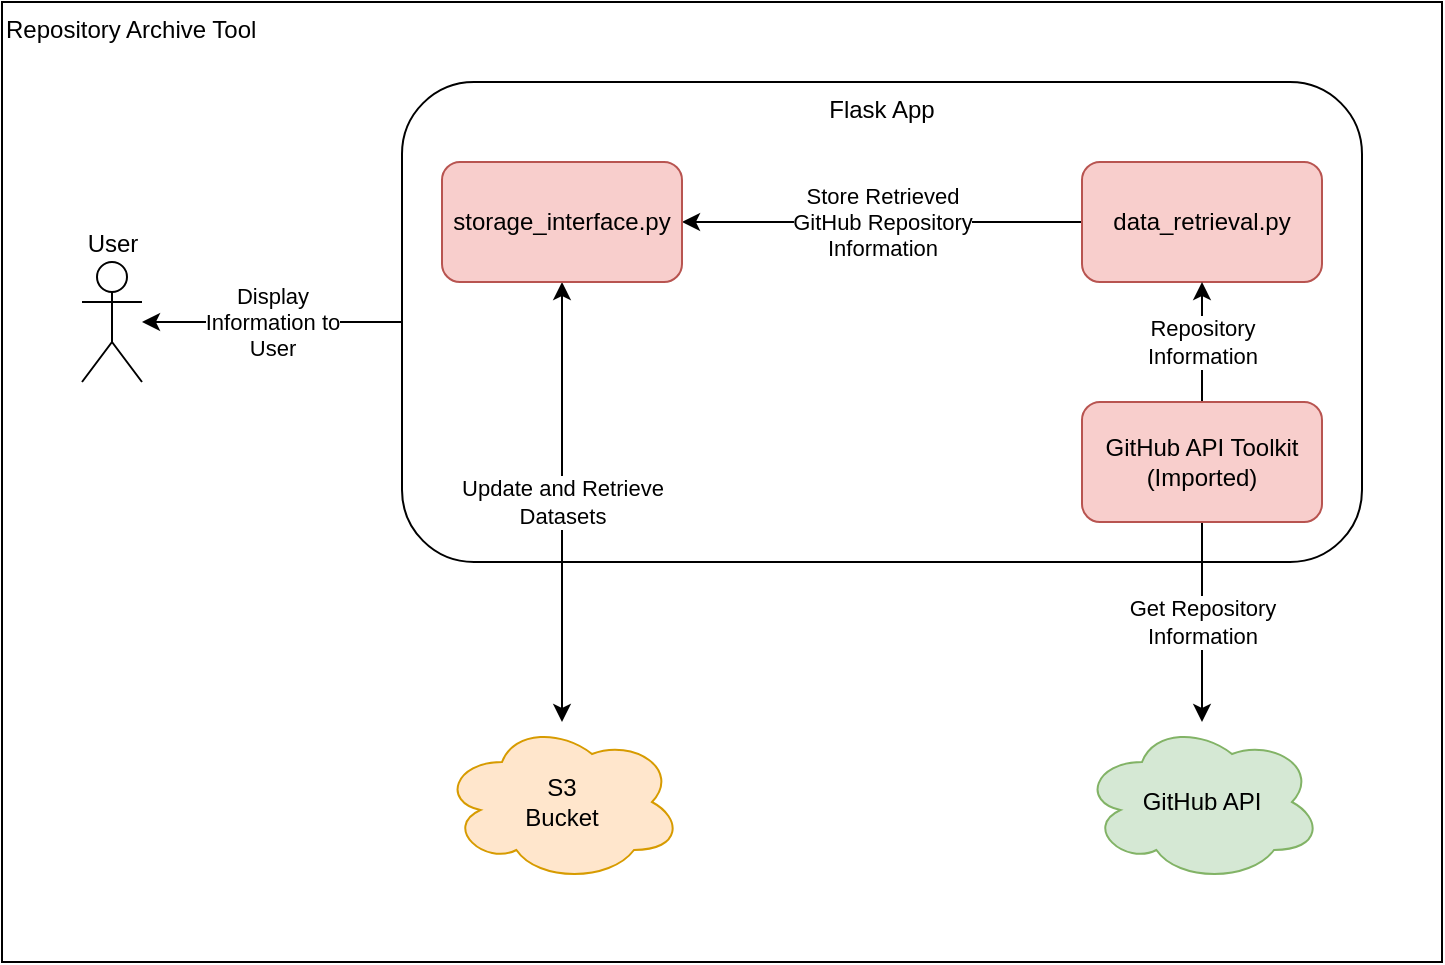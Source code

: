 <mxfile version="24.7.6">
  <diagram name="Page-1" id="pnx0hJKzSiqrIeHpiHD5">
    <mxGraphModel dx="1178" dy="1071" grid="1" gridSize="10" guides="1" tooltips="1" connect="1" arrows="1" fold="1" page="1" pageScale="1" pageWidth="827" pageHeight="1169" math="0" shadow="0">
      <root>
        <mxCell id="0" />
        <mxCell id="1" parent="0" />
        <mxCell id="_gAZQvvrP7qtMvys7ONW-1" value="Repository Archive Tool" style="rounded=0;whiteSpace=wrap;html=1;align=left;verticalAlign=top;" parent="1" vertex="1">
          <mxGeometry x="40" y="40" width="720" height="480" as="geometry" />
        </mxCell>
        <mxCell id="GHBPMivw4AcYWN9y76ed-10" value="Display&lt;div&gt;Information to&lt;/div&gt;&lt;div&gt;User&lt;/div&gt;" style="edgeStyle=orthogonalEdgeStyle;rounded=0;orthogonalLoop=1;jettySize=auto;html=1;exitX=0;exitY=0.5;exitDx=0;exitDy=0;" edge="1" parent="1" source="_gAZQvvrP7qtMvys7ONW-4" target="GHBPMivw4AcYWN9y76ed-9">
          <mxGeometry relative="1" as="geometry" />
        </mxCell>
        <mxCell id="_gAZQvvrP7qtMvys7ONW-4" value="Flask App" style="rounded=1;whiteSpace=wrap;html=1;verticalAlign=top;spacingTop=0;" parent="1" vertex="1">
          <mxGeometry x="240" y="80" width="480" height="240" as="geometry" />
        </mxCell>
        <mxCell id="_gAZQvvrP7qtMvys7ONW-6" value="GitHub API" style="ellipse;shape=cloud;whiteSpace=wrap;html=1;fillColor=#d5e8d4;strokeColor=#82b366;" parent="1" vertex="1">
          <mxGeometry x="580" y="400" width="120" height="80" as="geometry" />
        </mxCell>
        <mxCell id="_gAZQvvrP7qtMvys7ONW-7" value="S3&lt;div&gt;Bucket&lt;/div&gt;" style="ellipse;shape=cloud;whiteSpace=wrap;html=1;fillColor=#ffe6cc;strokeColor=#d79b00;" parent="1" vertex="1">
          <mxGeometry x="260" y="400" width="120" height="80" as="geometry" />
        </mxCell>
        <mxCell id="GHBPMivw4AcYWN9y76ed-6" value="Store Retrieved&lt;div&gt;GitHub Repository&lt;/div&gt;&lt;div&gt;Information&lt;/div&gt;" style="edgeStyle=orthogonalEdgeStyle;rounded=0;orthogonalLoop=1;jettySize=auto;html=1;exitX=0;exitY=0.5;exitDx=0;exitDy=0;" edge="1" parent="1" source="GHBPMivw4AcYWN9y76ed-2" target="GHBPMivw4AcYWN9y76ed-3">
          <mxGeometry relative="1" as="geometry" />
        </mxCell>
        <mxCell id="GHBPMivw4AcYWN9y76ed-2" value="data_retrieval.py" style="rounded=1;whiteSpace=wrap;html=1;fillColor=#f8cecc;strokeColor=#b85450;" vertex="1" parent="1">
          <mxGeometry x="580" y="120" width="120" height="60" as="geometry" />
        </mxCell>
        <mxCell id="GHBPMivw4AcYWN9y76ed-5" value="Update and Retrieve&lt;div&gt;Datasets&lt;/div&gt;" style="edgeStyle=orthogonalEdgeStyle;rounded=0;orthogonalLoop=1;jettySize=auto;html=1;exitX=0.5;exitY=1;exitDx=0;exitDy=0;startArrow=classic;startFill=1;" edge="1" parent="1" source="GHBPMivw4AcYWN9y76ed-3" target="_gAZQvvrP7qtMvys7ONW-7">
          <mxGeometry relative="1" as="geometry" />
        </mxCell>
        <mxCell id="GHBPMivw4AcYWN9y76ed-3" value="storage_interface.py" style="rounded=1;whiteSpace=wrap;html=1;fillColor=#f8cecc;strokeColor=#b85450;" vertex="1" parent="1">
          <mxGeometry x="260" y="120" width="120" height="60" as="geometry" />
        </mxCell>
        <mxCell id="GHBPMivw4AcYWN9y76ed-7" value="Get Repository&lt;div&gt;Information&lt;/div&gt;" style="edgeStyle=orthogonalEdgeStyle;rounded=0;orthogonalLoop=1;jettySize=auto;html=1;exitX=0.5;exitY=1;exitDx=0;exitDy=0;" edge="1" parent="1" source="GHBPMivw4AcYWN9y76ed-4" target="_gAZQvvrP7qtMvys7ONW-6">
          <mxGeometry relative="1" as="geometry" />
        </mxCell>
        <mxCell id="GHBPMivw4AcYWN9y76ed-8" value="Repository&lt;div&gt;Information&lt;/div&gt;" style="edgeStyle=orthogonalEdgeStyle;rounded=0;orthogonalLoop=1;jettySize=auto;html=1;exitX=0.5;exitY=0;exitDx=0;exitDy=0;entryX=0.5;entryY=1;entryDx=0;entryDy=0;" edge="1" parent="1" source="GHBPMivw4AcYWN9y76ed-4" target="GHBPMivw4AcYWN9y76ed-2">
          <mxGeometry relative="1" as="geometry" />
        </mxCell>
        <mxCell id="GHBPMivw4AcYWN9y76ed-4" value="GitHub API Toolkit&lt;div&gt;(Imported)&lt;/div&gt;" style="rounded=1;whiteSpace=wrap;html=1;fillColor=#f8cecc;strokeColor=#b85450;" vertex="1" parent="1">
          <mxGeometry x="580" y="240" width="120" height="60" as="geometry" />
        </mxCell>
        <mxCell id="GHBPMivw4AcYWN9y76ed-9" value="User" style="shape=umlActor;verticalLabelPosition=top;verticalAlign=bottom;html=1;outlineConnect=0;labelPosition=center;align=center;" vertex="1" parent="1">
          <mxGeometry x="80" y="170" width="30" height="60" as="geometry" />
        </mxCell>
      </root>
    </mxGraphModel>
  </diagram>
</mxfile>
